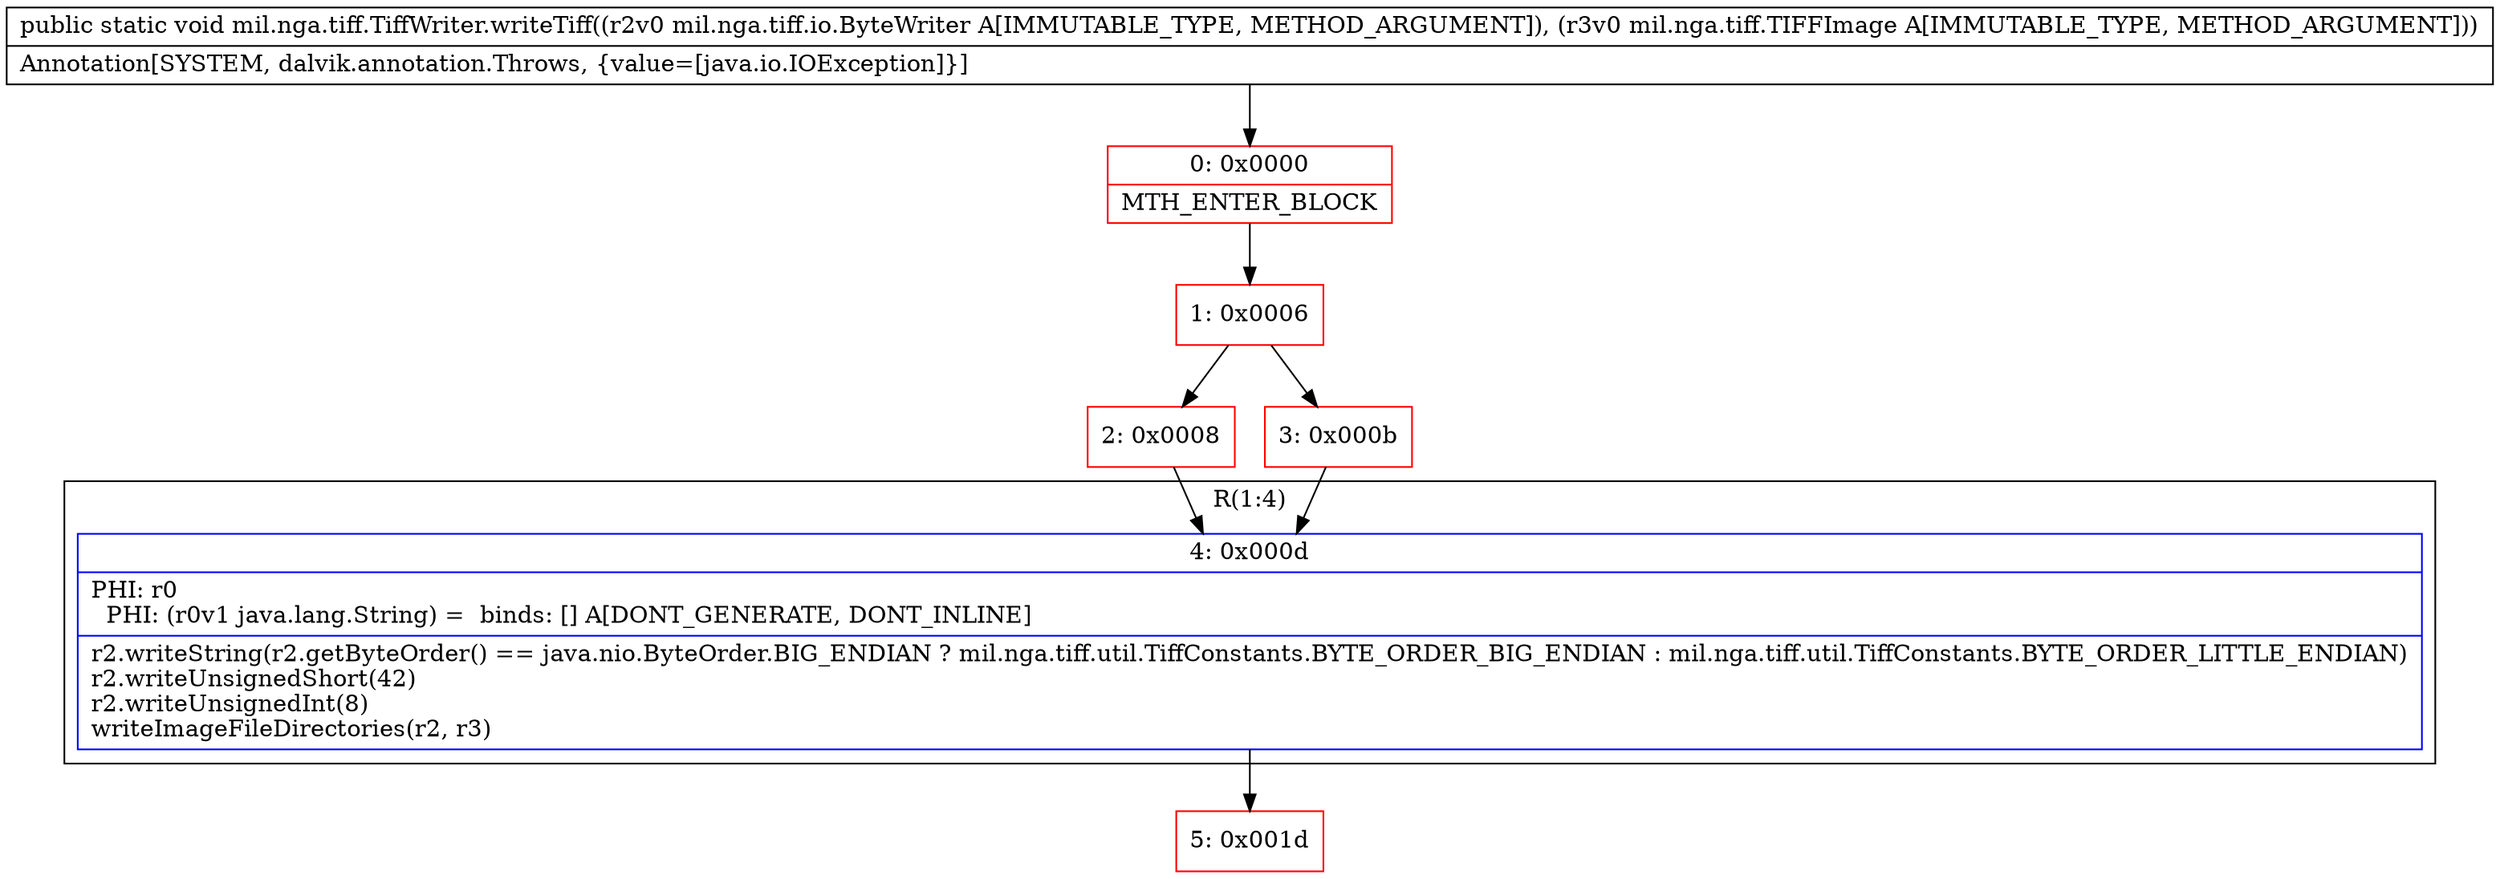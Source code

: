 digraph "CFG formil.nga.tiff.TiffWriter.writeTiff(Lmil\/nga\/tiff\/io\/ByteWriter;Lmil\/nga\/tiff\/TIFFImage;)V" {
subgraph cluster_Region_1007070537 {
label = "R(1:4)";
node [shape=record,color=blue];
Node_4 [shape=record,label="{4\:\ 0x000d|PHI: r0 \l  PHI: (r0v1 java.lang.String) =  binds: [] A[DONT_GENERATE, DONT_INLINE]\l|r2.writeString(r2.getByteOrder() == java.nio.ByteOrder.BIG_ENDIAN ? mil.nga.tiff.util.TiffConstants.BYTE_ORDER_BIG_ENDIAN : mil.nga.tiff.util.TiffConstants.BYTE_ORDER_LITTLE_ENDIAN)\lr2.writeUnsignedShort(42)\lr2.writeUnsignedInt(8)\lwriteImageFileDirectories(r2, r3)\l}"];
}
Node_0 [shape=record,color=red,label="{0\:\ 0x0000|MTH_ENTER_BLOCK\l}"];
Node_1 [shape=record,color=red,label="{1\:\ 0x0006}"];
Node_2 [shape=record,color=red,label="{2\:\ 0x0008}"];
Node_3 [shape=record,color=red,label="{3\:\ 0x000b}"];
Node_5 [shape=record,color=red,label="{5\:\ 0x001d}"];
MethodNode[shape=record,label="{public static void mil.nga.tiff.TiffWriter.writeTiff((r2v0 mil.nga.tiff.io.ByteWriter A[IMMUTABLE_TYPE, METHOD_ARGUMENT]), (r3v0 mil.nga.tiff.TIFFImage A[IMMUTABLE_TYPE, METHOD_ARGUMENT]))  | Annotation[SYSTEM, dalvik.annotation.Throws, \{value=[java.io.IOException]\}]\l}"];
MethodNode -> Node_0;
Node_4 -> Node_5;
Node_0 -> Node_1;
Node_1 -> Node_2;
Node_1 -> Node_3;
Node_2 -> Node_4;
Node_3 -> Node_4;
}

